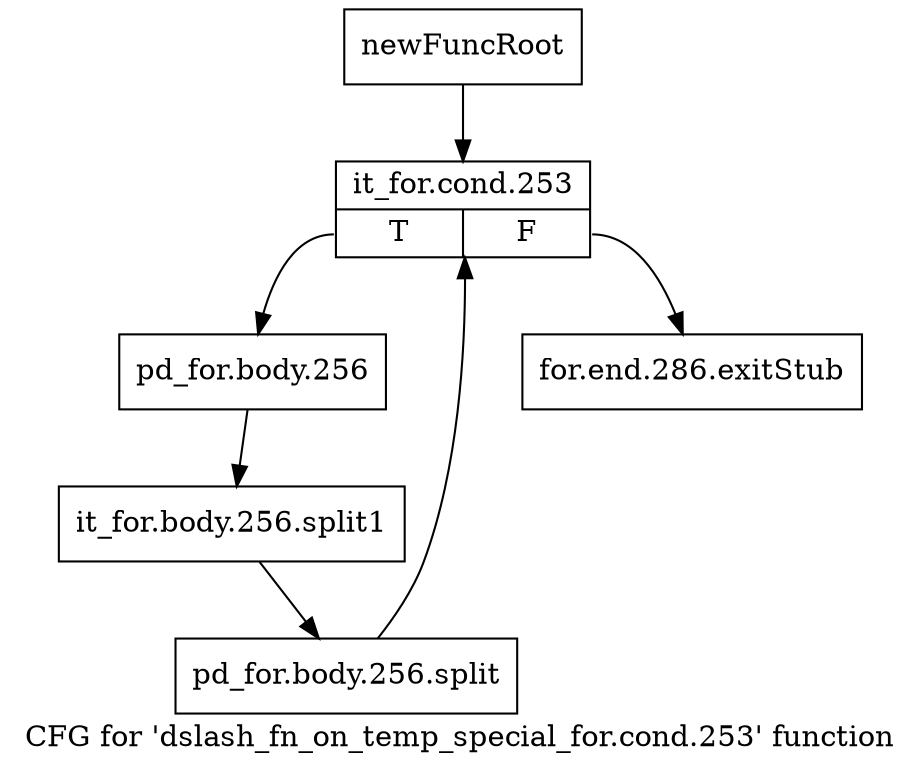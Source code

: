 digraph "CFG for 'dslash_fn_on_temp_special_for.cond.253' function" {
	label="CFG for 'dslash_fn_on_temp_special_for.cond.253' function";

	Node0x1af7e90 [shape=record,label="{newFuncRoot}"];
	Node0x1af7e90 -> Node0x1af7f30;
	Node0x1af7ee0 [shape=record,label="{for.end.286.exitStub}"];
	Node0x1af7f30 [shape=record,label="{it_for.cond.253|{<s0>T|<s1>F}}"];
	Node0x1af7f30:s0 -> Node0x1af7f80;
	Node0x1af7f30:s1 -> Node0x1af7ee0;
	Node0x1af7f80 [shape=record,label="{pd_for.body.256}"];
	Node0x1af7f80 -> Node0x1cd6ba0;
	Node0x1cd6ba0 [shape=record,label="{it_for.body.256.split1}"];
	Node0x1cd6ba0 -> Node0x1cd6f70;
	Node0x1cd6f70 [shape=record,label="{pd_for.body.256.split}"];
	Node0x1cd6f70 -> Node0x1af7f30;
}
